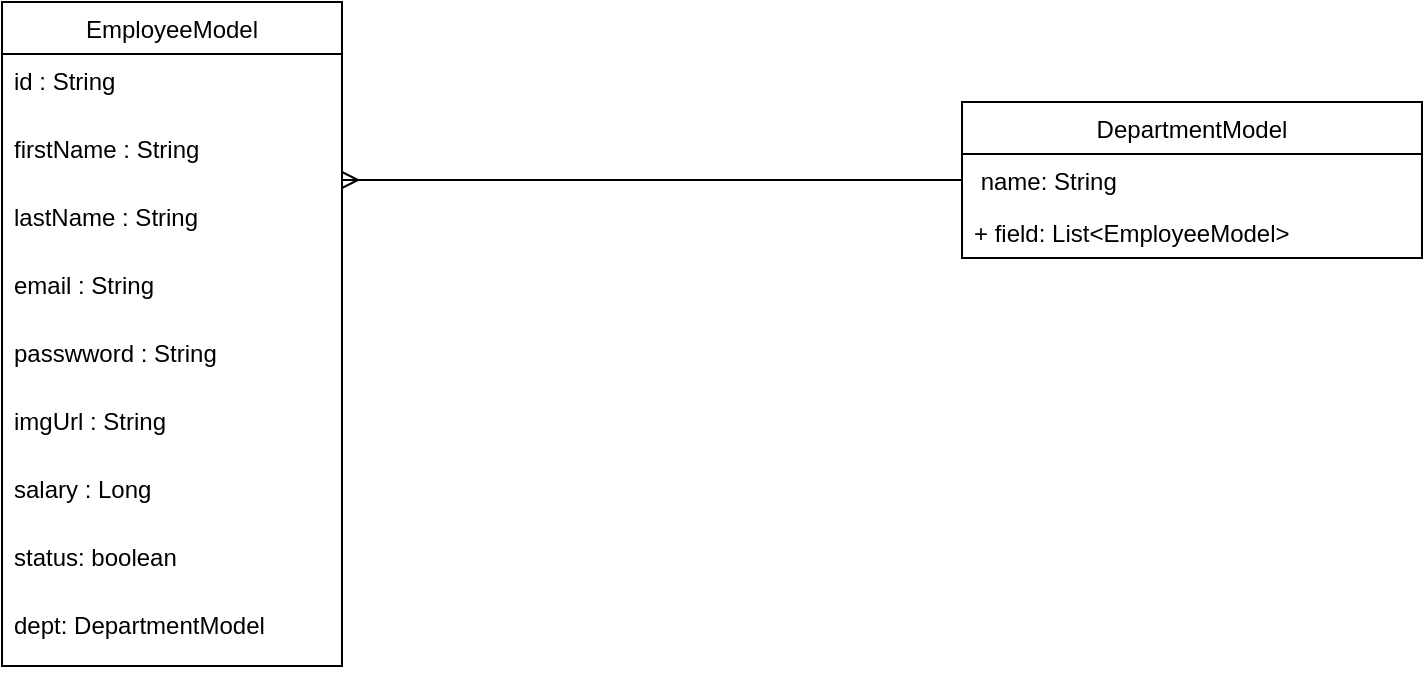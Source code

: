 <mxfile version="20.8.13" type="github">
  <diagram name="Page-1" id="vN0Ib8UG-w7fX6WExJ9C">
    <mxGraphModel dx="954" dy="616" grid="1" gridSize="10" guides="1" tooltips="1" connect="1" arrows="1" fold="1" page="1" pageScale="1" pageWidth="850" pageHeight="1100" math="0" shadow="0">
      <root>
        <mxCell id="0" />
        <mxCell id="1" parent="0" />
        <mxCell id="YtpwA2V89_U66FAg79kb-6" value="EmployeeModel" style="swimlane;fontStyle=0;childLayout=stackLayout;horizontal=1;startSize=26;fillColor=none;horizontalStack=0;resizeParent=1;resizeParentMax=0;resizeLast=0;collapsible=1;marginBottom=0;" vertex="1" parent="1">
          <mxGeometry x="60" y="60" width="170" height="332" as="geometry">
            <mxRectangle x="60" y="60" width="130" height="30" as="alternateBounds" />
          </mxGeometry>
        </mxCell>
        <mxCell id="YtpwA2V89_U66FAg79kb-7" value="id : String&#xa;" style="text;strokeColor=none;fillColor=none;align=left;verticalAlign=top;spacingLeft=4;spacingRight=4;overflow=hidden;rotatable=0;points=[[0,0.5],[1,0.5]];portConstraint=eastwest;" vertex="1" parent="YtpwA2V89_U66FAg79kb-6">
          <mxGeometry y="26" width="170" height="34" as="geometry" />
        </mxCell>
        <mxCell id="YtpwA2V89_U66FAg79kb-24" value="firstName : String&#xa;" style="text;strokeColor=none;fillColor=none;align=left;verticalAlign=top;spacingLeft=4;spacingRight=4;overflow=hidden;rotatable=0;points=[[0,0.5],[1,0.5]];portConstraint=eastwest;" vertex="1" parent="YtpwA2V89_U66FAg79kb-6">
          <mxGeometry y="60" width="170" height="34" as="geometry" />
        </mxCell>
        <mxCell id="YtpwA2V89_U66FAg79kb-25" value="lastName : String&#xa;" style="text;strokeColor=none;fillColor=none;align=left;verticalAlign=top;spacingLeft=4;spacingRight=4;overflow=hidden;rotatable=0;points=[[0,0.5],[1,0.5]];portConstraint=eastwest;" vertex="1" parent="YtpwA2V89_U66FAg79kb-6">
          <mxGeometry y="94" width="170" height="34" as="geometry" />
        </mxCell>
        <mxCell id="YtpwA2V89_U66FAg79kb-26" value="email : String&#xa;" style="text;strokeColor=none;fillColor=none;align=left;verticalAlign=top;spacingLeft=4;spacingRight=4;overflow=hidden;rotatable=0;points=[[0,0.5],[1,0.5]];portConstraint=eastwest;" vertex="1" parent="YtpwA2V89_U66FAg79kb-6">
          <mxGeometry y="128" width="170" height="34" as="geometry" />
        </mxCell>
        <mxCell id="YtpwA2V89_U66FAg79kb-27" value="passwword : String&#xa;" style="text;strokeColor=none;fillColor=none;align=left;verticalAlign=top;spacingLeft=4;spacingRight=4;overflow=hidden;rotatable=0;points=[[0,0.5],[1,0.5]];portConstraint=eastwest;" vertex="1" parent="YtpwA2V89_U66FAg79kb-6">
          <mxGeometry y="162" width="170" height="34" as="geometry" />
        </mxCell>
        <mxCell id="YtpwA2V89_U66FAg79kb-28" value="imgUrl : String&#xa;" style="text;strokeColor=none;fillColor=none;align=left;verticalAlign=top;spacingLeft=4;spacingRight=4;overflow=hidden;rotatable=0;points=[[0,0.5],[1,0.5]];portConstraint=eastwest;" vertex="1" parent="YtpwA2V89_U66FAg79kb-6">
          <mxGeometry y="196" width="170" height="34" as="geometry" />
        </mxCell>
        <mxCell id="YtpwA2V89_U66FAg79kb-29" value="salary : Long&#xa;" style="text;strokeColor=none;fillColor=none;align=left;verticalAlign=top;spacingLeft=4;spacingRight=4;overflow=hidden;rotatable=0;points=[[0,0.5],[1,0.5]];portConstraint=eastwest;" vertex="1" parent="YtpwA2V89_U66FAg79kb-6">
          <mxGeometry y="230" width="170" height="34" as="geometry" />
        </mxCell>
        <mxCell id="YtpwA2V89_U66FAg79kb-30" value="status: boolean&#xa;" style="text;strokeColor=none;fillColor=none;align=left;verticalAlign=top;spacingLeft=4;spacingRight=4;overflow=hidden;rotatable=0;points=[[0,0.5],[1,0.5]];portConstraint=eastwest;" vertex="1" parent="YtpwA2V89_U66FAg79kb-6">
          <mxGeometry y="264" width="170" height="34" as="geometry" />
        </mxCell>
        <mxCell id="YtpwA2V89_U66FAg79kb-31" value="dept: DepartmentModel&#xa;" style="text;strokeColor=none;fillColor=none;align=left;verticalAlign=top;spacingLeft=4;spacingRight=4;overflow=hidden;rotatable=0;points=[[0,0.5],[1,0.5]];portConstraint=eastwest;" vertex="1" parent="YtpwA2V89_U66FAg79kb-6">
          <mxGeometry y="298" width="170" height="34" as="geometry" />
        </mxCell>
        <mxCell id="YtpwA2V89_U66FAg79kb-10" value="DepartmentModel" style="swimlane;fontStyle=0;childLayout=stackLayout;horizontal=1;startSize=26;fillColor=none;horizontalStack=0;resizeParent=1;resizeParentMax=0;resizeLast=0;collapsible=1;marginBottom=0;" vertex="1" parent="1">
          <mxGeometry x="540" y="110" width="230" height="78" as="geometry" />
        </mxCell>
        <mxCell id="YtpwA2V89_U66FAg79kb-21" value=" name: String" style="text;strokeColor=none;fillColor=none;align=left;verticalAlign=top;spacingLeft=4;spacingRight=4;overflow=hidden;rotatable=0;points=[[0,0.5],[1,0.5]];portConstraint=eastwest;" vertex="1" parent="YtpwA2V89_U66FAg79kb-10">
          <mxGeometry y="26" width="230" height="26" as="geometry" />
        </mxCell>
        <mxCell id="YtpwA2V89_U66FAg79kb-20" value="+ field: List&lt;EmployeeModel&gt;" style="text;strokeColor=none;fillColor=none;align=left;verticalAlign=top;spacingLeft=4;spacingRight=4;overflow=hidden;rotatable=0;points=[[0,0.5],[1,0.5]];portConstraint=eastwest;" vertex="1" parent="YtpwA2V89_U66FAg79kb-10">
          <mxGeometry y="52" width="230" height="26" as="geometry" />
        </mxCell>
        <mxCell id="YtpwA2V89_U66FAg79kb-16" value="" style="endArrow=none;html=1;rounded=0;entryX=0;entryY=0.5;entryDx=0;entryDy=0;startArrow=ERmany;startFill=0;strokeWidth=1;" edge="1" parent="1" target="YtpwA2V89_U66FAg79kb-21">
          <mxGeometry width="50" height="50" relative="1" as="geometry">
            <mxPoint x="230" y="149" as="sourcePoint" />
            <mxPoint x="470" y="177" as="targetPoint" />
          </mxGeometry>
        </mxCell>
      </root>
    </mxGraphModel>
  </diagram>
</mxfile>
